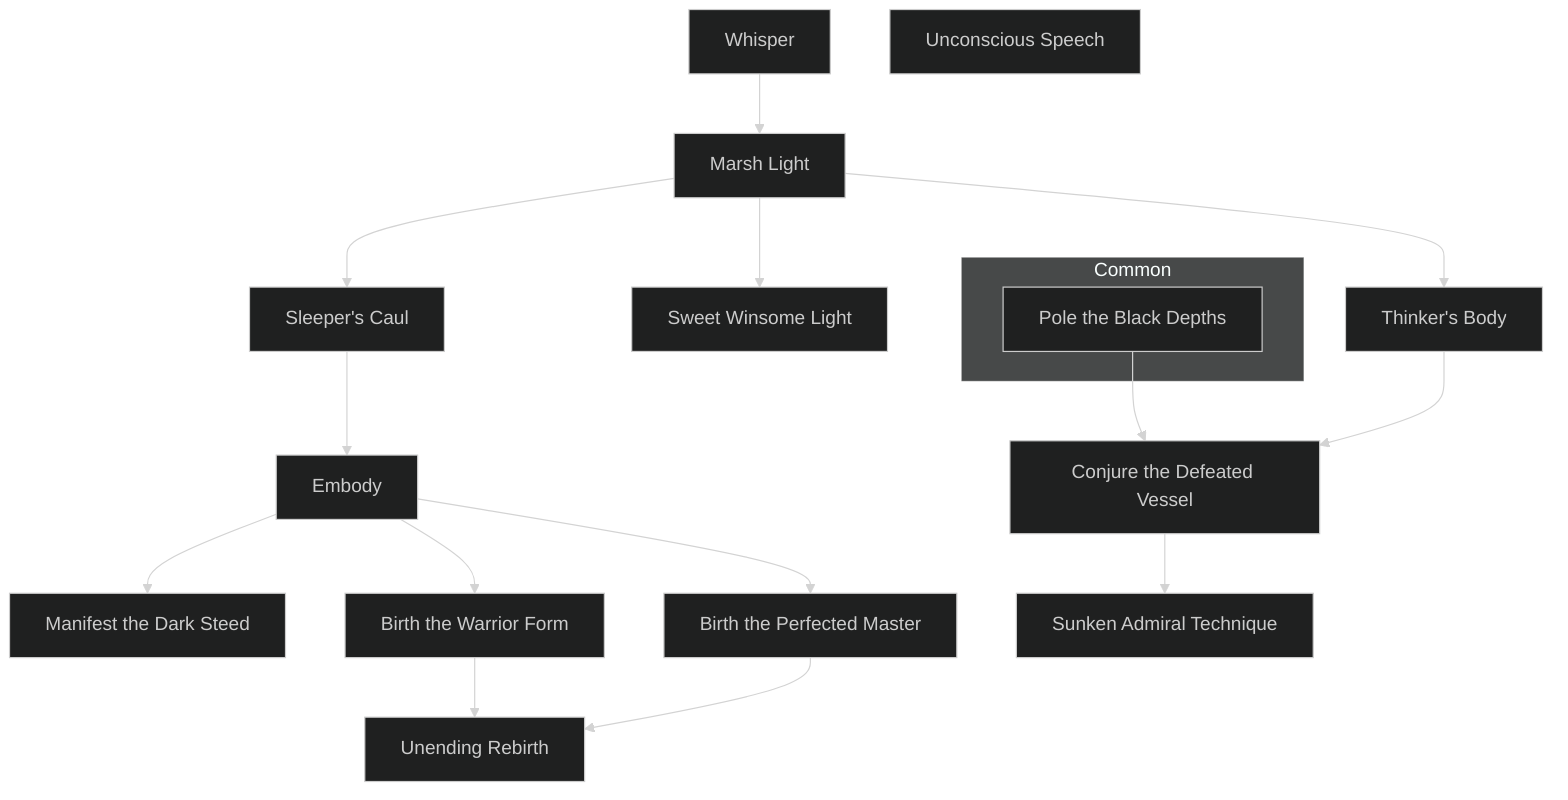 ---
config:
  theme: dark
---
flowchart TD

    whisper[Whisper]
    click whisper callback "
        Whisper<br>
        <br>
        Cost: 1 mote<br>
        Duration: One scene<br>
        Type: Simple<br>
        Minimum Valor: 1<br>
        Minimum Essence: 1<br>
        Prerequisite Charms: None<br>
        <br>
        This Charm allows a ghost’s whispered voice to be
        heard in the portion of the living world that corresponds
        to his location in the Underworld. The ghost must literally
        whisper as he uses this ability — if he speaks at normal
        volume, those near him in the lands of the dead hear him
        normally, but those in the living world do not. The ghost’s
        whispers can be heard clearly within one yard of his
        location. A successful Perception + Awareness roll must
        be made for those within 10 yards to hear the whispers, and
        an additional success must be achieved for every 10 yards
        distance for anyone further away.
        "

    marsh_light[Marsh Light]
    whisper --> marsh_light
    click marsh_light callback "
        Marsh Light<br>
        <br>
        Cost: 1 mote<br>
        Duration: One scene<br>
        Type: Simple<br>
        Minimum Valor: 1<br>
        Minimum Essence: 1<br>
        Prerequisite Charms: Whisper<br>
        <br>
        Marsh Light allows a ghost to create a light or a small
        group of lights in the living world in the spot correspond-
        ing to her current location in the Underworld. The light
        or lights must form simple shapes and can only move with
        the ghost.<br>
        The lights often pique the curiosity of the living.
        Players of living creatures who see the lights and aren’t
        actively engaged in something they consider to be important
        (combat, critical craftwork, healing a friend, etc.)
        must make a successful Conviction roll for their characters,
        or they spend a turn considering the lights. Living
        creatures or spirits with an Essence higher than the ghost’s
        are immune to this effect.
        "

    sweet_winsome_light[Sweet Winsome Light]
    marsh_light --> sweet_winsome_light
    click sweet_winsome_light callback "
        Sweet Winsome Light<br>
        <br>
        Cost: 4 motes<br>
        Duration: One minute per success<br>
        Type: Simple<br>
        Minimum Valor: 2<br>
        Minimum Essence: 2<br>
        Prerequisite Charms: Marsh Light<br>
        <br>
        Sweet Winsome Light creates a beautiful bobbing
        light that attracts all who see it. Ghosts use this Arcanos
        to lure their prey — or their enemies — to their doom. The
        light dances in the wind, eternally just five or ten yards out
        of reach, and it appears to be a traveler’s torch or a glowing
        talisman. The Sweet Winsome Light can be created within
        20 yards of the ghost’s current location or (for an additional
        mote of Essence) at the spot in Creation
        corresponding to the ghost’s current location in the Underworld.
        To create the light, the ghost’s player rolls
        Charisma + Occult, and it lasts for one minute per success.<br>
        The light attracts all who see it. Animals that notice
        it automatically move toward it (though they don’t charge
        with all their will — their handlers or riders may resist the
        Arcanos with standard Ride feats if they can keep their
        own heads about them). Living beings (even Exalted)
        resist the Sweet Winsome Light with a Conviction roll.
        For each turn that the light is visible, the target’s player
        must get at least one success on the Conviction roll, or the
        target moves toward it at his best possible speed. A spent
        point of Willpower negates the effect of the Sweet Winsome
        Light for a full minute.
        "

    tinkers_body[Thinker's Body]
    marsh_light --> tinkers_body
    click tinkers_body callback "
        Thinker's Body<br>
        <br>
        Cost: 4 motes<br>
        Duration: One scene<br>
        Type: Simple<br>
        Minimum Valor: 2<br>
        Minimum Essence: 2<br>
        Prerequisite Charms: Marsh Light<br>
        <br>
        A ghost using Tinker’s Body can assemble a patch-
        work body for himself in the living world out of nearby
        scraps, trash and trinkets. The ghost remains intangible
        but is able to motivate the collection of objects and feel
        through the Tinker’s Body as though it was his own flesh
        and blood — at least to some extent. The ghost cannot
        speak through the Tinker’s Body, though he can clap,
        stomp and make similar gross-motor sorts of sounds. The
        ghost loses two dice from all Social dice pools while
        “wearing” the Tinker’s Body — a penalty that may be
        reduced if the ghost’s player succeeds in an appropriate
        Craft roll for his character to fabricate a suitably expressive
        face. The ghost’s Mental Attributes are unchanged in the
        Tinker’s Body, while his Physical Attributes depend on
        the composition of the body.<br>
        The Tinker’s Body gets one dot in each of the three
        Physical Attributes, and the ghost gets an additional four
        dots to be split between the Physical Attributes based on the
        objects out of which he constructs the Tinker’s Body — a
        Tinker’s Body made of twine and straw may have a Dexterity
        of ••••• and Strength and Stamina of • each, while one
        made of loose brick and stone may have a Dexterity of • and
        Strength and Stamina of ••• each. The Tinker’s Body is
        only a shell; it has four health levels (-0/-1/-2/-4). Wound
        penalties represent bits of the body being knocked off or
        otherwise destroyed, rather than pain and shock.
        "

    sleepers_caul[Sleeper's Caul]
    marsh_light --> sleepers_caul
    click sleepers_caul callback "
        Sleeper's Caul<br>
        <br>
        Cost: 3 motes<br>
        Duration: One scene<br>
        Type: Simple<br>
        Minimum Valor: 2<br>
        Minimum Essence: 2<br>
        Prerequisite Charms: Marsh Light<br>
        <br>
        Sleeper’s Caul enables a ghost to make a static solid
        body in the land of the living. This body is not truly the
        ghost’s own body; it is a shell, and even if it is destroyed, the
        ghost remains unharmed. The Sleeper’s Caul has a Strength
        and Dexterity of 0; it cannot move. Its Stamina is equal to
        the ghost’s Stamina. The Sleeper’s Caul can hear, speak
        and see (even blink and move its eyes). The ghost has a
        sense of touch, even if it cannot move, so it does feel pain.
        The Sleeper’s Caul has three health levels (no wound
        penalties apply, since the body can never perform actions).
        "

    embody[Embody]
    sleepers_caul --> embody
    click embody callback "
        Embody<br>
        <br>
        Cost: 5 motes<br>
        Duration: One scene<br>
        Type: Simple<br>
        Minimum Valor: 2<br>
        Minimum Essence: 3<br>
        Prerequisite Charms: Sleeper’s Caul<br>
        <br>
        Embody allows a ghost who is disembodied in the
        material world to create himself a temporary body out of
        Essence. This body takes the ghost’s likeness (which may
        not be exactly the same as his appearance in life!). The
        meat-body that the ghost pulls together with Embody is
        not a fully functional body by comparison to the ghost’s
        normal abilities in the Underworld, a shadowland or
        during Calibration. The ghost has its normal Intelligence,
        Wits and Social Attributes while in this temporary body,
        but as an improvised bag of flesh, its other Attributes are
        all reduced by two dots (to minimum of •). The meat-body
        has four health levels (-0/-1/-2/-4), and the ghost really
        does feel the pain of any wounds it takes — and it is
        obviously not well suited for combat.
        "

    manifest_the_dark_steed[Manifest the Dark Steed]
    embody --> manifest_the_dark_steed
    click manifest_the_dark_steed callback "
        Manifest the Dark Steed<br>
        <br>
        Cost: 3 motes<br>
        Duration: One scene<br>
        Type: Simple<br>
        Minimum Conviction: 2<br>
        Minimum Essence: 2<br>
        Prerequisite Charms: Embody<br>
        <br>
        This Arcanos allows a ghost to bring a single ghost
        animal into a manifest form when he manifests. He must
        be touching the animal to do so. The animal retains all of
        its Attributes, Abilities, soak and health levels. Other
        animals of its species will recognize it to be strange and shy
        away from it. The ghost animal returns to incorporeal
        ghost form at the end of the scene — or sooner than that,
        if the ghost using this Arcanos ends his manifestation
        before the end of the scene.
        "

    birth_the_warrior_form[Birth the Warrior Form]
    embody --> birth_the_warrior_form
    click birth_the_warrior_form callback "
        Birth the Warrior Form<br>
        <br>
        Cost: 20 motes, 1 Willpower<br>
        Duration: Five minutes per success<br>
        Type: Simple<br>
        Minimum Valor: 4<br>
        Minimum Essence: 3<br>
        Prerequisite Charms: Embody<br>
        <br>
        Birth the Warrior Form allows the ghost to use his
        Essence and Willpower to create a body that is prepared for
        combat — the ghost also creates temporary armor and
        weapons that manifest in the living world. The player
        should roll Valor + Occult to create the body, and for each
        success, the Warrior Form lasts for five minutes. This body
        takes the ghost’s likeness and has his full Attributes. The
        Warrior Form also has the ghost’s full health levels. Additionally,
        the ghost may fabricate any single nonmagical
        weapon and single nonmagical set of armor, each of whose
        Resources cost is less than or equal to his Essence. For
        instance, if the ghost’s Essence is 3, he may create a great
        sword and a chain hauberk, but not plate-and-chain. The
        ghost may dissolve the Warrior Form at any time before the
        end of the Charm’s rolled duration, in which case, the
        Warrior Form is considered to have ended. When the
        Charm ends, the armor and weapon created by it dissolve
        along with the Warrior Form.
        "

    birth_the_perfected_master[Birth the Perfected Master]
    embody --> birth_the_perfected_master
    click birth_the_perfected_master callback "
        Birth the Perfected Master<br>
        <br>
        Cost: 20 motes, 1 Willpower<br>
        Duration: Five minutes per success<br>
        Type: Simple<br>
        Minimum Valor: 2<br>
        Minimum Essence: 3<br>
        Prerequisite Charms: Embody<br>
        <br>
        Ghosts exist outside of the formal strictures of Creation.
        The body that a ghost creates for himself does not
        have to match the characteristics of his dead flesh, if he
        knows Birth the Perfected Master. Birth the Perfected
        Master creates a meat-body like Embody, except that it has
        the ghost’s full Ability scores. The flesh that Birth the
        Perfected Master creates reflects the ghost’s idealized self-image.
        The ghost may split six dots among the following
        Attributes: Strength, Dexterity, Stamina and Appearance.
        This body is created stark naked, and it lasts for five
        minutes for each success that the player achieves on a
        Valor + Occult roll.
        "

    unending_rebirth[Unending Rebirth]
    birth_the_warrior_form --> unending_rebirth
    birth_the_perfected_master --> unending_rebirth
    click unending_rebirth callback "
        Unending Rebirth<br>
        <br>
        Cost: 8 motes, 1 Willpower<br>
        Duration: One turn per success<br>
        Type: Simple<br>
        Minimum Valor: 4<br>
        Minimum Essence: 4<br>
        Prerequisite Charms: Birth the Warrior Form, Birth the Perfected Master<br>
        <br>
        The ghost experiences his first birth in Creation, and
        his second birth comes when he enters the Underworld as
        one of the Restless Dead. This Arcanos allows the ghost to
        flicker back and forth between living and ghostly forms.
        Use of this Charm does not permit a ghost to take on a flesh
        form — in order to do that, he must use Materialize,
        Weighted With the Anchor of Flesh (see Exalted: The
        Abyssals) or one of the other Arcanoi in this tree. However,
        once manifest in a physical form, Unending Rebirth
        allows him to switch from immaterial to physical and back.
        The ghost can only activate this Charm once he is manifested,
        and it requires a Wits + Occult roll. If that roll
        succeeds, he may change back and forth from manifest to
        immaterial as he wishes until the duration of Unending
        Rebirth (or his manifestation Charm) expires. Each switch
        from flesh to ghost or back requires 1 mote of Essence and
        is a simple action. A “switch” of this nature does not
        terminate a manifestation Arcanos.
        For Example: The long-dead Master Cotep, manifest
        to visit his namesake in a village in the South, finds himself
        surrounded by angry villagers. He is already manifest in
        Creation. Cotep spends 8 motes and 1 Willpower (and his
        player rolls Wits + Occult) to activate Unending Rebirth,
        and he becomes immaterial. He runs through the wall of
        his namesake’s hut and past his foes. The next turn, he
        spends another mote to rematerialize and fight on his own
        terms. A few turns later, things are going badly, so he
        spends another mote to dematerialize and run for safety.
        "


    subgraph Common
        pole_the_black_depths[Pole the Black Depths]
    end
    conjure_the_defeated_vessel[Conjure the Defeated Vessel]
    pole_the_black_depths --> conjure_the_defeated_vessel
    tinkers_body --> conjure_the_defeated_vessel
    click conjure_the_defeated_vessel callback "
        Conjure the Defeated Vessel<br>
        <br>
        Cost: 5 motes<br>
        Duration: One hour per success<br>
        Type: Simple<br>
        Minimum Conviction: 3<br>
        Minimum Essence: 3<br>
        Prerequisite Charms: Pole the Black Depths, Tinker’s Body<br>
        <br>
        Conjure the Defeated Vessel allows a ghost to bring a
        single ship, regardless of size, from the Underworld into
        Creation. Ordinarily, a ship crossing into Creation from a
        shadowland becomes intangible, just as ghosts do. Conjure
        the Defeated Vessel is used once the ship has entered the
        physical realm, and it makes the boat fully physical. The
        ghost’s player must roll Intelligence + Sail, and the boat
        remains fully physical for one hour per success. The ghost
        may spend additional Essence and his player reroll the
        Charm’s duration at any time — the duration of Conjure
        the Defeated Vessel is measured from that point onward
        and uses the new roll (in other words, if the Arcanos still
        has three hours duration left to it and the ghost spends 5
        motes of Essence and his player rerolls, getting four successes,
        the boat will stay physical for another four hours,
        not seven). Essence spent activating this Charm is committed
        until the effect’s duration expires, so ghosts will be
        drained of Essence if they attempt to maintain it overlong.<br>
        The ship’s Traits are all just as they would be in the
        Underworld (in other words, the same as any other boat of
        the same type and materials in Creation). It is considered
        to be intact (despite any appearances to the contrary) and
        has all its health levels (unless it suffers from unrepaired
        damage from the Underworld, in which case, it retains that
        damage). Once so manifested, the boat remains physical
        until its pilot or the ghost using this Arcanos becomes
        incorporeal again. The boat is blasted to ash and dust by
        direct sunlight (though if it stays in caves, travels only
        when it’s overcast or is shrouded by fog, it can survive until
        the Charm’s duration expires).
        "

    sunken_admiral_technique[Sunken Admiral Technique]
    conjure_the_defeated_vessel --> sunken_admiral_technique
    click sunken_admiral_technique callback "
        Sunken Admiral Technique<br>
        <br>
        Cost: 8 motes per boat, 2 Willpower<br>
        Duration: One hour per success<br>
        Type: Simple<br>
        Minimum Conviction: 4<br>
        Minimum Essence: 4<br>
        Prerequisite Charms: Conjure the Defeated Vessel<br>
        <br>
        While Conjure the Defeated Vessel enables a boat’s
        pilot to make that single vessel manifest in Creation,
        Sunken Admiral Technique lets a lone ghost pull every
        boat within sight into Creation — within the limitations
        of his Essence. The ghost’s player rolls Manipulation +
        Sail, and the ghost spends his Essence. For every success,
        the fleet can remain in Creation for one hour. As with
        Conjure the Defeated Vessel, each boat retains its full
        Traits in Creation. Its weapons work normally, and its hull
        is considered to be whole even if it has massive ancient
        rents in its side.
        "

    unconscious_speech[Unconscious Speech]
    click unconscious_speech callback "
        Unconscious Speech<br>
        <br>
        Cost: 1 mote<br>
        Duration: One turn<br>
        Type: Simple<br>
        Minimum Conviction: 2<br>
        Minimum Essence: 1<br>
        Prerequisite Charms: None<br>
        <br>
        This simple art allows an incorporeal ghost in the
        material world to sneak words out through the mouth of a
        living person. The ghost must “touch” the target and spends
        a mote of Essence, and his player rolls the ghost’s Dexterity +
        Expression. If he succeeds, the target involuntarily says what
        the ghost intended him to say — one word for every success
        achieved. The target does not immediately realize that she is
        speaking at all, but she can figure it out by her player
        succeeding at an Intelligence + Occult roll after someone
        around the character points out that she said words she
        doesn’t remember speaking. A conscious target who is aware
        that a ghost is manipulating her can resist such manipulation
        for the scene by spending a Willpower. If the target wishes to
        allow the ghost to speak through her, the ghost must spend 1
        mote of Essence per sentence but no roll needs to be made.
        "